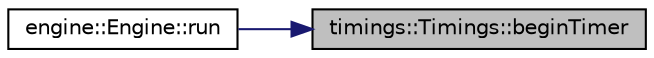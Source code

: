 digraph "timings::Timings::beginTimer"
{
 // LATEX_PDF_SIZE
  edge [fontname="Helvetica",fontsize="10",labelfontname="Helvetica",labelfontsize="10"];
  node [fontname="Helvetica",fontsize="10",shape=record];
  rankdir="RL";
  Node1 [label="timings::Timings::beginTimer",height=0.2,width=0.4,color="black", fillcolor="grey75", style="filled", fontcolor="black",tooltip=" "];
  Node1 -> Node2 [dir="back",color="midnightblue",fontsize="10",style="solid",fontname="Helvetica"];
  Node2 [label="engine::Engine::run",height=0.2,width=0.4,color="black", fillcolor="white", style="filled",URL="$classengine_1_1Engine.html#a1a210cf30d6bd330b3649439ecd6d6cc",tooltip="Run the simulation for numberOfSteps steps."];
}
